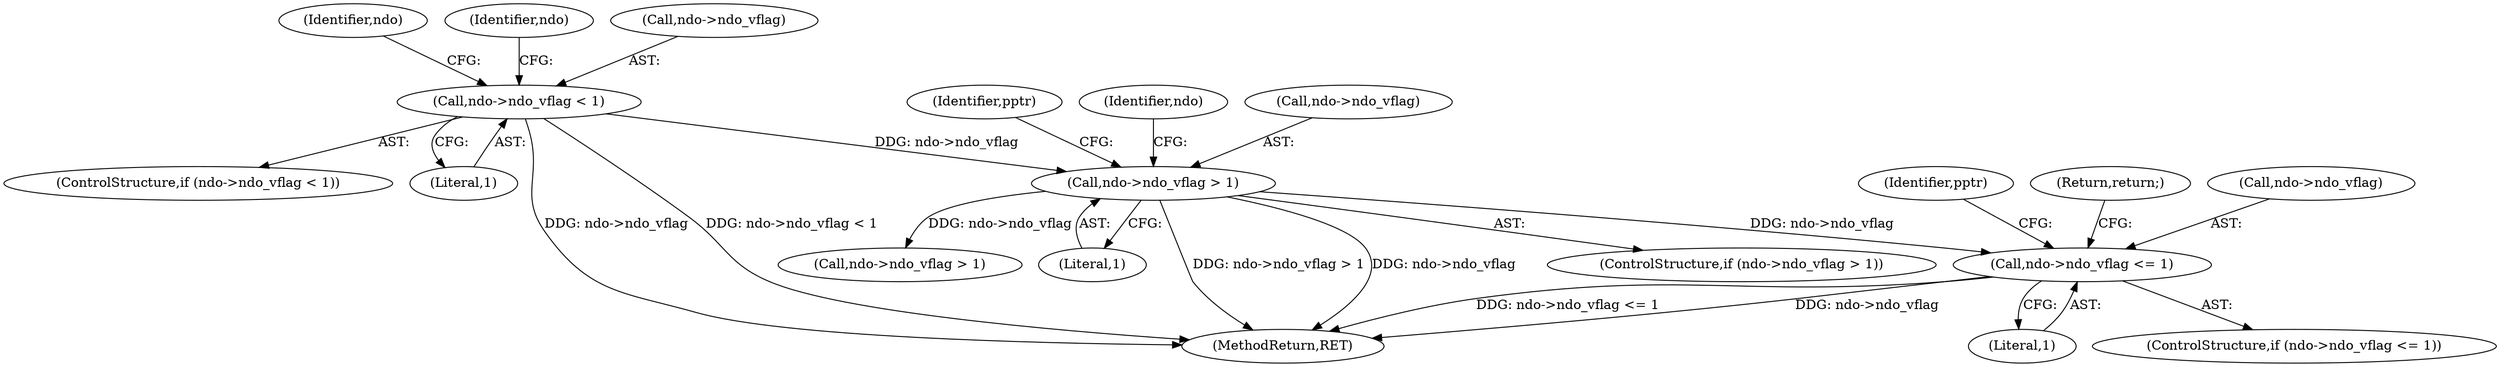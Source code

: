 digraph "0_tcpdump_331530a4076c69bbd2e3214db6ccbe834fb75640@pointer" {
"1000688" [label="(Call,ndo->ndo_vflag <= 1)"];
"1000331" [label="(Call,ndo->ndo_vflag > 1)"];
"1000238" [label="(Call,ndo->ndo_vflag < 1)"];
"1000696" [label="(Identifier,pptr)"];
"1000709" [label="(Return,return;)"];
"1000868" [label="(MethodReturn,RET)"];
"1000330" [label="(ControlStructure,if (ndo->ndo_vflag > 1))"];
"1000335" [label="(Literal,1)"];
"1000689" [label="(Call,ndo->ndo_vflag)"];
"1000692" [label="(Literal,1)"];
"1000237" [label="(ControlStructure,if (ndo->ndo_vflag < 1))"];
"1000331" [label="(Call,ndo->ndo_vflag > 1)"];
"1000688" [label="(Call,ndo->ndo_vflag <= 1)"];
"1000343" [label="(Identifier,pptr)"];
"1000238" [label="(Call,ndo->ndo_vflag < 1)"];
"1000687" [label="(ControlStructure,if (ndo->ndo_vflag <= 1))"];
"1000242" [label="(Literal,1)"];
"1000246" [label="(Identifier,ndo)"];
"1000850" [label="(Call,ndo->ndo_vflag > 1)"];
"1000266" [label="(Identifier,ndo)"];
"1000239" [label="(Call,ndo->ndo_vflag)"];
"1000337" [label="(Identifier,ndo)"];
"1000332" [label="(Call,ndo->ndo_vflag)"];
"1000688" -> "1000687"  [label="AST: "];
"1000688" -> "1000692"  [label="CFG: "];
"1000689" -> "1000688"  [label="AST: "];
"1000692" -> "1000688"  [label="AST: "];
"1000696" -> "1000688"  [label="CFG: "];
"1000709" -> "1000688"  [label="CFG: "];
"1000688" -> "1000868"  [label="DDG: ndo->ndo_vflag"];
"1000688" -> "1000868"  [label="DDG: ndo->ndo_vflag <= 1"];
"1000331" -> "1000688"  [label="DDG: ndo->ndo_vflag"];
"1000331" -> "1000330"  [label="AST: "];
"1000331" -> "1000335"  [label="CFG: "];
"1000332" -> "1000331"  [label="AST: "];
"1000335" -> "1000331"  [label="AST: "];
"1000337" -> "1000331"  [label="CFG: "];
"1000343" -> "1000331"  [label="CFG: "];
"1000331" -> "1000868"  [label="DDG: ndo->ndo_vflag > 1"];
"1000331" -> "1000868"  [label="DDG: ndo->ndo_vflag"];
"1000238" -> "1000331"  [label="DDG: ndo->ndo_vflag"];
"1000331" -> "1000850"  [label="DDG: ndo->ndo_vflag"];
"1000238" -> "1000237"  [label="AST: "];
"1000238" -> "1000242"  [label="CFG: "];
"1000239" -> "1000238"  [label="AST: "];
"1000242" -> "1000238"  [label="AST: "];
"1000246" -> "1000238"  [label="CFG: "];
"1000266" -> "1000238"  [label="CFG: "];
"1000238" -> "1000868"  [label="DDG: ndo->ndo_vflag"];
"1000238" -> "1000868"  [label="DDG: ndo->ndo_vflag < 1"];
}
